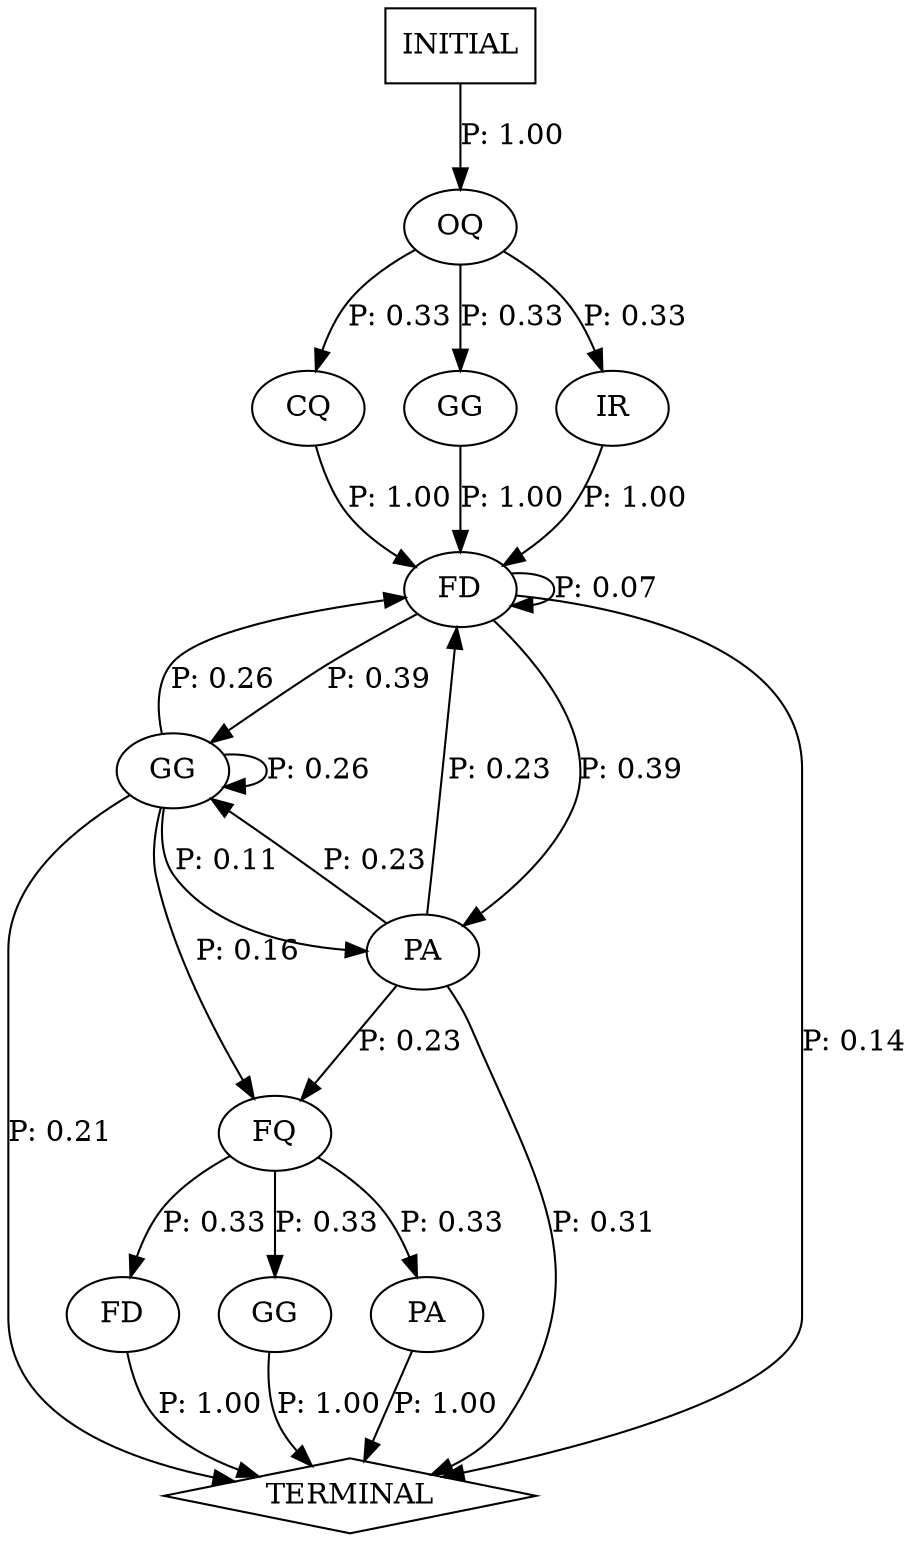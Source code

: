 digraph G {
  0 [label="CQ"];
  1 [label="FD"];
  2 [label="FD"];
  3 [label="FQ"];
  4 [label="GG"];
  5 [label="GG"];
  6 [label="GG"];
  7 [label="IR"];
  8 [label="OQ"];
  9 [label="PA"];
  10 [label="PA"];
  11 [label="TERMINAL",shape=diamond];
  12 [label="INITIAL",shape=box];
0->2 [label="P: 1.00"];
1->11 [label="P: 1.00"];
2->2 [label="P: 0.07"];
2->6 [label="P: 0.39"];
2->10 [label="P: 0.39"];
2->11 [label="P: 0.14"];
3->1 [label="P: 0.33"];
3->5 [label="P: 0.33"];
3->9 [label="P: 0.33"];
4->2 [label="P: 1.00"];
5->11 [label="P: 1.00"];
6->2 [label="P: 0.26"];
6->3 [label="P: 0.16"];
6->6 [label="P: 0.26"];
6->10 [label="P: 0.11"];
6->11 [label="P: 0.21"];
7->2 [label="P: 1.00"];
8->0 [label="P: 0.33"];
8->4 [label="P: 0.33"];
8->7 [label="P: 0.33"];
9->11 [label="P: 1.00"];
10->2 [label="P: 0.23"];
10->3 [label="P: 0.23"];
10->6 [label="P: 0.23"];
10->11 [label="P: 0.31"];
12->8 [label="P: 1.00"];
}
